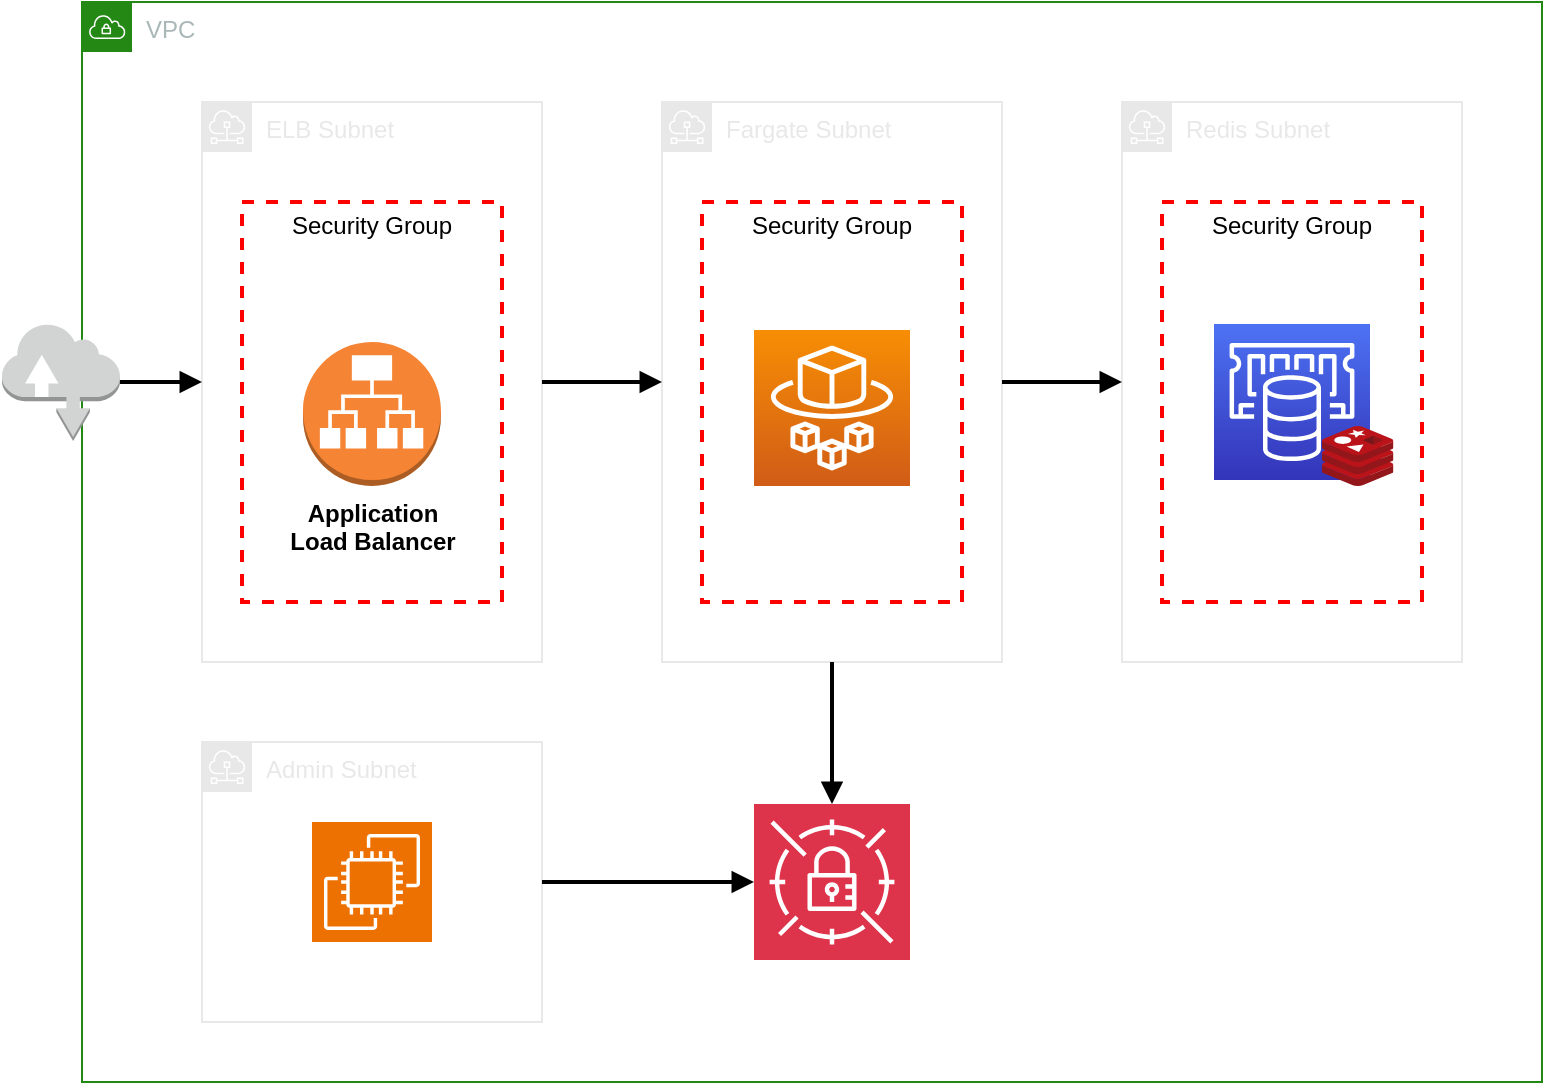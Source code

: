 <mxfile version="26.0.4">
  <diagram name="Page-1" id="1Agio33PMEeSyGY848ls">
    <mxGraphModel dx="2234" dy="436" grid="0" gridSize="10" guides="1" tooltips="1" connect="1" arrows="1" fold="1" page="0" pageScale="1" pageWidth="850" pageHeight="1100" math="0" shadow="0">
      <root>
        <mxCell id="0" />
        <mxCell id="1" parent="0" />
        <mxCell id="I1bQ0s1w8px7R7mW8fst-1" value="VPC" style="points=[[0,0],[0.25,0],[0.5,0],[0.75,0],[1,0],[1,0.25],[1,0.5],[1,0.75],[1,1],[0.75,1],[0.5,1],[0.25,1],[0,1],[0,0.75],[0,0.5],[0,0.25]];outlineConnect=0;gradientColor=none;html=1;whiteSpace=wrap;fontSize=12;fontStyle=0;container=1;pointerEvents=0;collapsible=0;recursiveResize=0;shape=mxgraph.aws4.group;grIcon=mxgraph.aws4.group_vpc;strokeColor=#248814;fillColor=none;verticalAlign=top;align=left;spacingLeft=30;fontColor=#AAB7B8;dashed=0;" parent="1" vertex="1">
          <mxGeometry x="-430" y="480" width="730" height="540" as="geometry" />
        </mxCell>
        <mxCell id="I1bQ0s1w8px7R7mW8fst-10" value="Redis Subnet" style="sketch=0;outlineConnect=0;gradientColor=none;html=1;whiteSpace=wrap;fontSize=12;fontStyle=0;shape=mxgraph.aws4.group;grIcon=mxgraph.aws4.group_subnet;strokeColor=#E8E8E8;fillColor=none;verticalAlign=top;align=left;spacingLeft=30;fontColor=#E8E8E8;dashed=0;" parent="I1bQ0s1w8px7R7mW8fst-1" vertex="1">
          <mxGeometry x="520" y="50" width="170" height="280" as="geometry" />
        </mxCell>
        <mxCell id="I1bQ0s1w8px7R7mW8fst-14" value="Security Group" style="fontStyle=0;verticalAlign=top;align=center;spacingTop=-2;fillColor=none;rounded=0;whiteSpace=wrap;html=1;strokeColor=#FF0000;strokeWidth=2;dashed=1;container=1;collapsible=0;expand=0;recursiveResize=0;" parent="I1bQ0s1w8px7R7mW8fst-1" vertex="1">
          <mxGeometry x="540" y="100" width="130" height="200" as="geometry" />
        </mxCell>
        <mxCell id="I1bQ0s1w8px7R7mW8fst-17" value="ElastiCache&lt;br&gt;for Redis" style="sketch=0;points=[[0,0,0],[0.25,0,0],[0.5,0,0],[0.75,0,0],[1,0,0],[0,1,0],[0.25,1,0],[0.5,1,0],[0.75,1,0],[1,1,0],[0,0.25,0],[0,0.5,0],[0,0.75,0],[1,0.25,0],[1,0.5,0],[1,0.75,0]];outlineConnect=0;fontColor=#FFFFFF;gradientColor=#4D72F3;gradientDirection=north;fillColor=#3334B9;strokeColor=#ffffff;dashed=0;verticalLabelPosition=bottom;verticalAlign=top;align=center;html=1;fontSize=12;fontStyle=1;aspect=fixed;shape=mxgraph.aws4.resourceIcon;resIcon=mxgraph.aws4.elasticache;" parent="I1bQ0s1w8px7R7mW8fst-14" vertex="1">
          <mxGeometry x="26" y="61" width="78" height="78" as="geometry" />
        </mxCell>
        <mxCell id="I1bQ0s1w8px7R7mW8fst-18" value="" style="image;sketch=0;aspect=fixed;html=1;points=[];align=center;fontSize=12;image=img/lib/mscae/Cache_Redis_Product.svg;" parent="I1bQ0s1w8px7R7mW8fst-14" vertex="1">
          <mxGeometry x="80" y="112" width="35.71" height="30" as="geometry" />
        </mxCell>
        <mxCell id="I1bQ0s1w8px7R7mW8fst-3" value="ELB Subnet" style="sketch=0;outlineConnect=0;gradientColor=none;html=1;whiteSpace=wrap;fontSize=12;fontStyle=0;shape=mxgraph.aws4.group;grIcon=mxgraph.aws4.group_subnet;strokeColor=#E8E8E8;fillColor=none;verticalAlign=top;align=left;spacingLeft=30;fontColor=#E8E8E8;dashed=0;" parent="I1bQ0s1w8px7R7mW8fst-1" vertex="1">
          <mxGeometry x="60" y="50" width="170" height="280" as="geometry" />
        </mxCell>
        <mxCell id="I1bQ0s1w8px7R7mW8fst-9" value="Fargate Subnet" style="sketch=0;outlineConnect=0;gradientColor=none;html=1;whiteSpace=wrap;fontSize=12;fontStyle=0;shape=mxgraph.aws4.group;grIcon=mxgraph.aws4.group_subnet;strokeColor=#E8E8E8;fillColor=none;verticalAlign=top;align=left;spacingLeft=30;fontColor=#E8E8E8;dashed=0;" parent="I1bQ0s1w8px7R7mW8fst-1" vertex="1">
          <mxGeometry x="290" y="50" width="170" height="280" as="geometry" />
        </mxCell>
        <mxCell id="I1bQ0s1w8px7R7mW8fst-19" style="edgeStyle=orthogonalEdgeStyle;rounded=0;orthogonalLoop=1;jettySize=auto;html=1;strokeWidth=2;endArrow=block;endFill=1;" parent="I1bQ0s1w8px7R7mW8fst-1" source="I1bQ0s1w8px7R7mW8fst-3" target="I1bQ0s1w8px7R7mW8fst-9" edge="1">
          <mxGeometry relative="1" as="geometry" />
        </mxCell>
        <mxCell id="I1bQ0s1w8px7R7mW8fst-12" value="Security Group" style="fontStyle=0;verticalAlign=top;align=center;spacingTop=-2;fillColor=none;rounded=0;whiteSpace=wrap;html=1;strokeColor=#FF0000;strokeWidth=2;dashed=1;container=1;collapsible=0;expand=0;recursiveResize=0;" parent="I1bQ0s1w8px7R7mW8fst-1" vertex="1">
          <mxGeometry x="80" y="100" width="130" height="200" as="geometry" />
        </mxCell>
        <mxCell id="I1bQ0s1w8px7R7mW8fst-15" value="Application&lt;br&gt;Load Balancer" style="outlineConnect=0;dashed=0;verticalLabelPosition=bottom;verticalAlign=top;align=center;html=1;shape=mxgraph.aws3.application_load_balancer;fillColor=#F58534;gradientColor=none;fontStyle=1" parent="I1bQ0s1w8px7R7mW8fst-12" vertex="1">
          <mxGeometry x="30.5" y="70" width="69" height="72" as="geometry" />
        </mxCell>
        <mxCell id="I1bQ0s1w8px7R7mW8fst-13" value="Security Group" style="fontStyle=0;verticalAlign=top;align=center;spacingTop=-2;fillColor=none;rounded=0;whiteSpace=wrap;html=1;strokeColor=#FF0000;strokeWidth=2;dashed=1;container=1;collapsible=0;expand=0;recursiveResize=0;" parent="I1bQ0s1w8px7R7mW8fst-1" vertex="1">
          <mxGeometry x="310" y="100" width="130" height="200" as="geometry" />
        </mxCell>
        <mxCell id="I1bQ0s1w8px7R7mW8fst-16" value="Fargate Cluster" style="sketch=0;points=[[0,0,0],[0.25,0,0],[0.5,0,0],[0.75,0,0],[1,0,0],[0,1,0],[0.25,1,0],[0.5,1,0],[0.75,1,0],[1,1,0],[0,0.25,0],[0,0.5,0],[0,0.75,0],[1,0.25,0],[1,0.5,0],[1,0.75,0]];outlineConnect=0;fontColor=#FFFFFF;gradientColor=#F78E04;gradientDirection=north;fillColor=#D05C17;strokeColor=#ffffff;dashed=0;verticalLabelPosition=bottom;verticalAlign=top;align=center;html=1;fontSize=12;fontStyle=1;aspect=fixed;shape=mxgraph.aws4.resourceIcon;resIcon=mxgraph.aws4.fargate;" parent="I1bQ0s1w8px7R7mW8fst-13" vertex="1">
          <mxGeometry x="26" y="64" width="78" height="78" as="geometry" />
        </mxCell>
        <mxCell id="I1bQ0s1w8px7R7mW8fst-20" style="edgeStyle=orthogonalEdgeStyle;rounded=0;orthogonalLoop=1;jettySize=auto;html=1;strokeWidth=2;endArrow=block;endFill=1;" parent="I1bQ0s1w8px7R7mW8fst-1" source="I1bQ0s1w8px7R7mW8fst-9" target="I1bQ0s1w8px7R7mW8fst-10" edge="1">
          <mxGeometry relative="1" as="geometry">
            <mxPoint x="240" y="190" as="sourcePoint" />
            <mxPoint x="300" y="190" as="targetPoint" />
          </mxGeometry>
        </mxCell>
        <mxCell id="RoO2bQDPJSLuLabivhJ2-1" value="Admin Subnet" style="sketch=0;outlineConnect=0;gradientColor=none;html=1;whiteSpace=wrap;fontSize=12;fontStyle=0;shape=mxgraph.aws4.group;grIcon=mxgraph.aws4.group_subnet;strokeColor=#E8E8E8;fillColor=none;verticalAlign=top;align=left;spacingLeft=30;fontColor=#E8E8E8;dashed=0;" vertex="1" parent="I1bQ0s1w8px7R7mW8fst-1">
          <mxGeometry x="60" y="370" width="170" height="140" as="geometry" />
        </mxCell>
        <mxCell id="RoO2bQDPJSLuLabivhJ2-2" value="Secrets Manager" style="sketch=0;points=[[0,0,0],[0.25,0,0],[0.5,0,0],[0.75,0,0],[1,0,0],[0,1,0],[0.25,1,0],[0.5,1,0],[0.75,1,0],[1,1,0],[0,0.25,0],[0,0.5,0],[0,0.75,0],[1,0.25,0],[1,0.5,0],[1,0.75,0]];outlineConnect=0;fontColor=#FFFFFF;fillColor=#DD344C;strokeColor=#ffffff;dashed=0;verticalLabelPosition=bottom;verticalAlign=top;align=center;html=1;fontSize=12;fontStyle=0;aspect=fixed;shape=mxgraph.aws4.resourceIcon;resIcon=mxgraph.aws4.secrets_manager;labelBackgroundColor=none;" vertex="1" parent="I1bQ0s1w8px7R7mW8fst-1">
          <mxGeometry x="336" y="401" width="78" height="78" as="geometry" />
        </mxCell>
        <mxCell id="RoO2bQDPJSLuLabivhJ2-3" style="edgeStyle=orthogonalEdgeStyle;rounded=0;orthogonalLoop=1;jettySize=auto;html=1;strokeWidth=2;endArrow=block;endFill=1;" edge="1" parent="I1bQ0s1w8px7R7mW8fst-1" source="I1bQ0s1w8px7R7mW8fst-9" target="RoO2bQDPJSLuLabivhJ2-2">
          <mxGeometry relative="1" as="geometry">
            <mxPoint x="240" y="200" as="sourcePoint" />
            <mxPoint x="300" y="200" as="targetPoint" />
          </mxGeometry>
        </mxCell>
        <mxCell id="RoO2bQDPJSLuLabivhJ2-4" style="edgeStyle=orthogonalEdgeStyle;rounded=0;orthogonalLoop=1;jettySize=auto;html=1;strokeWidth=2;endArrow=block;endFill=1;" edge="1" parent="I1bQ0s1w8px7R7mW8fst-1" source="RoO2bQDPJSLuLabivhJ2-1" target="RoO2bQDPJSLuLabivhJ2-2">
          <mxGeometry relative="1" as="geometry">
            <mxPoint x="385" y="340" as="sourcePoint" />
            <mxPoint x="385" y="400" as="targetPoint" />
          </mxGeometry>
        </mxCell>
        <mxCell id="RoO2bQDPJSLuLabivhJ2-5" value="Admin EC2 Instance" style="sketch=0;points=[[0,0,0],[0.25,0,0],[0.5,0,0],[0.75,0,0],[1,0,0],[0,1,0],[0.25,1,0],[0.5,1,0],[0.75,1,0],[1,1,0],[0,0.25,0],[0,0.5,0],[0,0.75,0],[1,0.25,0],[1,0.5,0],[1,0.75,0]];outlineConnect=0;fontColor=#FFFFFF;fillColor=#ED7100;strokeColor=#ffffff;dashed=0;verticalLabelPosition=bottom;verticalAlign=top;align=center;html=1;fontSize=12;fontStyle=0;aspect=fixed;shape=mxgraph.aws4.resourceIcon;resIcon=mxgraph.aws4.ec2;" vertex="1" parent="I1bQ0s1w8px7R7mW8fst-1">
          <mxGeometry x="115" y="410" width="60" height="60" as="geometry" />
        </mxCell>
        <mxCell id="I1bQ0s1w8px7R7mW8fst-21" value="" style="outlineConnect=0;dashed=0;verticalLabelPosition=bottom;verticalAlign=top;align=center;html=1;shape=mxgraph.aws3.internet;fillColor=#D2D3D3;gradientColor=none;" parent="1" vertex="1">
          <mxGeometry x="-470" y="640.5" width="59" height="59" as="geometry" />
        </mxCell>
        <mxCell id="I1bQ0s1w8px7R7mW8fst-22" style="edgeStyle=orthogonalEdgeStyle;rounded=0;orthogonalLoop=1;jettySize=auto;html=1;strokeWidth=2;endArrow=block;endFill=1;" parent="1" source="I1bQ0s1w8px7R7mW8fst-21" target="I1bQ0s1w8px7R7mW8fst-3" edge="1">
          <mxGeometry relative="1" as="geometry">
            <mxPoint x="-190" y="680" as="sourcePoint" />
            <mxPoint x="-130" y="680" as="targetPoint" />
          </mxGeometry>
        </mxCell>
      </root>
    </mxGraphModel>
  </diagram>
</mxfile>
